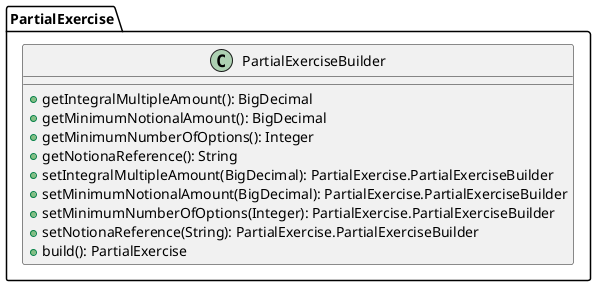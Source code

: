@startuml

    class PartialExercise.PartialExerciseBuilder [[PartialExercise.PartialExerciseBuilder.html]] {
        +getIntegralMultipleAmount(): BigDecimal
        +getMinimumNotionalAmount(): BigDecimal
        +getMinimumNumberOfOptions(): Integer
        +getNotionaReference(): String
        +setIntegralMultipleAmount(BigDecimal): PartialExercise.PartialExerciseBuilder
        +setMinimumNotionalAmount(BigDecimal): PartialExercise.PartialExerciseBuilder
        +setMinimumNumberOfOptions(Integer): PartialExercise.PartialExerciseBuilder
        +setNotionaReference(String): PartialExercise.PartialExerciseBuilder
        +build(): PartialExercise
    }

@enduml
